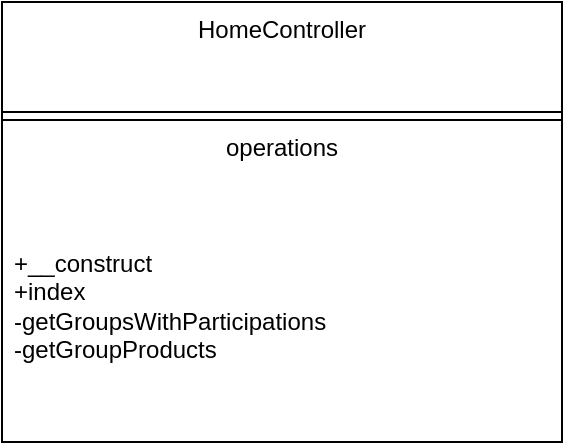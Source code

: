 <mxfile version="21.2.9" type="device">
  <diagram name="Pagina-1" id="VRAiwk-p5sslQdmYkG9C">
    <mxGraphModel dx="1674" dy="884" grid="1" gridSize="10" guides="1" tooltips="1" connect="1" arrows="1" fold="1" page="1" pageScale="1" pageWidth="1169" pageHeight="827" math="0" shadow="0">
      <root>
        <mxCell id="0" />
        <mxCell id="1" parent="0" />
        <mxCell id="YlvqbNchldKNGJ_ApsDD-2" value="HomeController" style="swimlane;fontStyle=0;align=center;verticalAlign=top;childLayout=stackLayout;horizontal=1;startSize=55;horizontalStack=0;resizeParent=1;resizeParentMax=0;resizeLast=0;collapsible=0;marginBottom=0;html=1;whiteSpace=wrap;" vertex="1" parent="1">
          <mxGeometry x="190" y="170" width="280" height="220" as="geometry" />
        </mxCell>
        <mxCell id="YlvqbNchldKNGJ_ApsDD-7" value="" style="line;strokeWidth=1;fillColor=none;align=left;verticalAlign=middle;spacingTop=-1;spacingLeft=3;spacingRight=3;rotatable=0;labelPosition=right;points=[];portConstraint=eastwest;" vertex="1" parent="YlvqbNchldKNGJ_ApsDD-2">
          <mxGeometry y="55" width="280" height="8" as="geometry" />
        </mxCell>
        <mxCell id="YlvqbNchldKNGJ_ApsDD-8" value="operations" style="text;html=1;strokeColor=none;fillColor=none;align=center;verticalAlign=middle;spacingLeft=4;spacingRight=4;overflow=hidden;rotatable=0;points=[[0,0.5],[1,0.5]];portConstraint=eastwest;whiteSpace=wrap;" vertex="1" parent="YlvqbNchldKNGJ_ApsDD-2">
          <mxGeometry y="63" width="280" height="20" as="geometry" />
        </mxCell>
        <mxCell id="YlvqbNchldKNGJ_ApsDD-9" value="+__construct&lt;br&gt;+index&lt;br&gt;-getGroupsWithParticipations&lt;br&gt;-getGroupProducts" style="text;html=1;strokeColor=none;fillColor=none;align=left;verticalAlign=middle;spacingLeft=4;spacingRight=4;overflow=hidden;rotatable=0;points=[[0,0.5],[1,0.5]];portConstraint=eastwest;whiteSpace=wrap;" vertex="1" parent="YlvqbNchldKNGJ_ApsDD-2">
          <mxGeometry y="83" width="280" height="137" as="geometry" />
        </mxCell>
      </root>
    </mxGraphModel>
  </diagram>
</mxfile>
